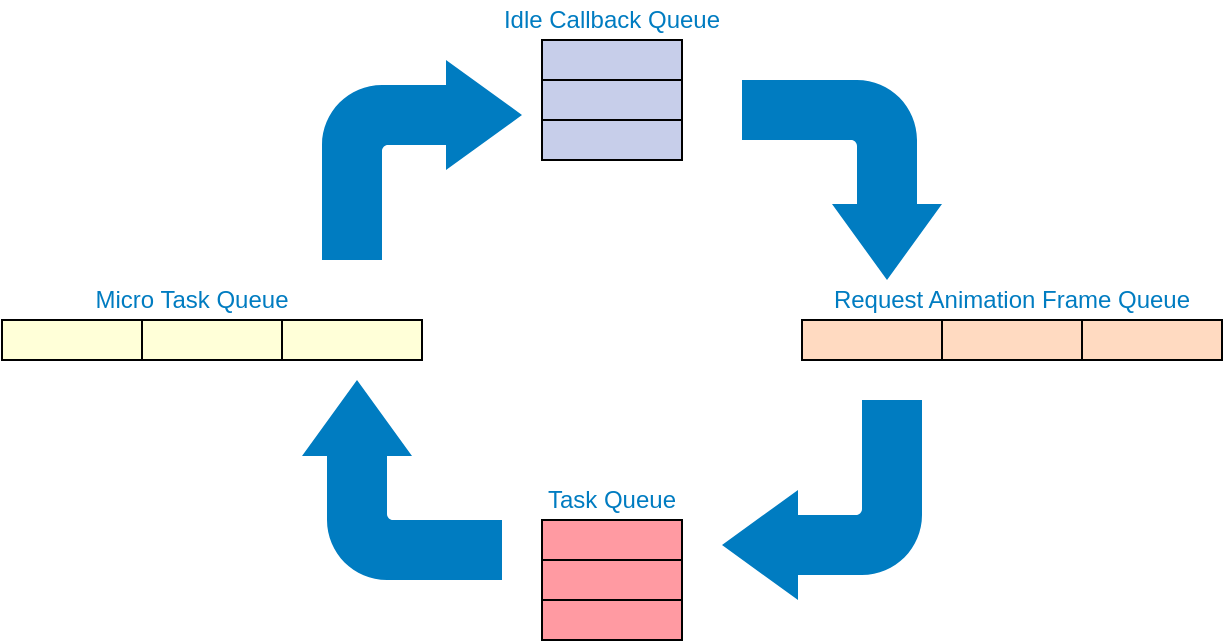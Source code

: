 <mxfile version="13.8.2"><diagram id="OA9WPDomjxpI5YW-1yNe" name="Page-1"><mxGraphModel dx="691" dy="393" grid="1" gridSize="10" guides="1" tooltips="1" connect="1" arrows="1" fold="1" page="1" pageScale="1" pageWidth="850" pageHeight="1100" math="0" shadow="0"><root><mxCell id="0"/><mxCell id="1" parent="0"/><mxCell id="EHT6HbBsKrMGDDP2nuiD-1" value="" style="rounded=0;whiteSpace=wrap;html=1;fillColor=#FF9AA2;" vertex="1" parent="1"><mxGeometry x="350" y="260" width="70" height="20" as="geometry"/></mxCell><mxCell id="EHT6HbBsKrMGDDP2nuiD-2" value="" style="rounded=0;whiteSpace=wrap;html=1;fillColor=#FF9AA2;" vertex="1" parent="1"><mxGeometry x="350" y="280" width="70" height="20" as="geometry"/></mxCell><mxCell id="EHT6HbBsKrMGDDP2nuiD-3" value="" style="rounded=0;whiteSpace=wrap;html=1;fillColor=#FF9AA2;" vertex="1" parent="1"><mxGeometry x="350" y="300" width="70" height="20" as="geometry"/></mxCell><mxCell id="EHT6HbBsKrMGDDP2nuiD-4" value="" style="html=1;shadow=0;dashed=0;align=center;verticalAlign=middle;shape=mxgraph.arrows2.bendArrow;dy=15;dx=38;notch=0;arrowHead=55;rounded=1;rotation=-90;fillColor=#007CC1;strokeColor=none;" vertex="1" parent="1"><mxGeometry x="230" y="190" width="100" height="100" as="geometry"/></mxCell><mxCell id="EHT6HbBsKrMGDDP2nuiD-6" value="" style="rounded=0;whiteSpace=wrap;html=1;fillColor=#FFFFD8;" vertex="1" parent="1"><mxGeometry x="220" y="160" width="70" height="20" as="geometry"/></mxCell><mxCell id="EHT6HbBsKrMGDDP2nuiD-7" value="" style="rounded=0;whiteSpace=wrap;html=1;fillColor=#FFFFD8;" vertex="1" parent="1"><mxGeometry x="150" y="160" width="70" height="20" as="geometry"/></mxCell><mxCell id="EHT6HbBsKrMGDDP2nuiD-8" value="" style="rounded=0;whiteSpace=wrap;html=1;fillColor=#FFFFD8;" vertex="1" parent="1"><mxGeometry x="80" y="160" width="70" height="20" as="geometry"/></mxCell><mxCell id="EHT6HbBsKrMGDDP2nuiD-9" value="" style="html=1;shadow=0;dashed=0;align=center;verticalAlign=middle;shape=mxgraph.arrows2.bendArrow;dy=15;dx=38;notch=0;arrowHead=55;rounded=1;rotation=0;fillColor=#007CC1;strokeColor=none;" vertex="1" parent="1"><mxGeometry x="240" y="30" width="100" height="100" as="geometry"/></mxCell><mxCell id="EHT6HbBsKrMGDDP2nuiD-19" value="" style="rounded=0;whiteSpace=wrap;html=1;fillColor=#C7CEEA;" vertex="1" parent="1"><mxGeometry x="350" y="20" width="70" height="20" as="geometry"/></mxCell><mxCell id="EHT6HbBsKrMGDDP2nuiD-20" value="" style="rounded=0;whiteSpace=wrap;html=1;fillColor=#C7CEEA;" vertex="1" parent="1"><mxGeometry x="350" y="40" width="70" height="20" as="geometry"/></mxCell><mxCell id="EHT6HbBsKrMGDDP2nuiD-21" value="" style="rounded=0;whiteSpace=wrap;html=1;fillColor=#C7CEEA;" vertex="1" parent="1"><mxGeometry x="350" y="60" width="70" height="20" as="geometry"/></mxCell><mxCell id="EHT6HbBsKrMGDDP2nuiD-22" value="" style="html=1;shadow=0;dashed=0;align=center;verticalAlign=middle;shape=mxgraph.arrows2.bendArrow;dy=15;dx=38;notch=0;arrowHead=55;rounded=1;rotation=90;fillColor=#007CC1;strokeColor=none;" vertex="1" parent="1"><mxGeometry x="450" y="40" width="100" height="100" as="geometry"/></mxCell><mxCell id="EHT6HbBsKrMGDDP2nuiD-23" value="" style="html=1;shadow=0;dashed=0;align=center;verticalAlign=middle;shape=mxgraph.arrows2.bendArrow;dy=15;dx=38;notch=0;arrowHead=55;rounded=1;rotation=-180;fillColor=#007CC1;strokeColor=none;" vertex="1" parent="1"><mxGeometry x="440" y="200" width="100" height="100" as="geometry"/></mxCell><mxCell id="EHT6HbBsKrMGDDP2nuiD-24" value="" style="rounded=0;whiteSpace=wrap;html=1;fillColor=#FFDAC1;" vertex="1" parent="1"><mxGeometry x="620" y="160" width="70" height="20" as="geometry"/></mxCell><mxCell id="EHT6HbBsKrMGDDP2nuiD-25" value="" style="rounded=0;whiteSpace=wrap;html=1;fillColor=#FFDAC1;" vertex="1" parent="1"><mxGeometry x="550" y="160" width="70" height="20" as="geometry"/></mxCell><mxCell id="EHT6HbBsKrMGDDP2nuiD-26" value="" style="rounded=0;whiteSpace=wrap;html=1;fillColor=#FFDAC1;" vertex="1" parent="1"><mxGeometry x="480" y="160" width="70" height="20" as="geometry"/></mxCell><mxCell id="EHT6HbBsKrMGDDP2nuiD-27" value="Request Animation Frame Queue" style="text;html=1;strokeColor=none;align=center;verticalAlign=middle;whiteSpace=wrap;rounded=0;fontColor=#007CC1;" vertex="1" parent="1"><mxGeometry x="490" y="140" width="190" height="20" as="geometry"/></mxCell><mxCell id="EHT6HbBsKrMGDDP2nuiD-28" value="Micro Task Queue" style="text;html=1;strokeColor=none;align=center;verticalAlign=middle;whiteSpace=wrap;rounded=0;fontColor=#007CC1;" vertex="1" parent="1"><mxGeometry x="80" y="140" width="190" height="20" as="geometry"/></mxCell><mxCell id="EHT6HbBsKrMGDDP2nuiD-29" value="Idle Callback Queue" style="text;html=1;strokeColor=none;align=center;verticalAlign=middle;whiteSpace=wrap;rounded=0;fontColor=#007CC1;" vertex="1" parent="1"><mxGeometry x="290" width="190" height="20" as="geometry"/></mxCell><mxCell id="EHT6HbBsKrMGDDP2nuiD-30" value="Task Queue" style="text;html=1;strokeColor=none;align=center;verticalAlign=middle;whiteSpace=wrap;rounded=0;fontColor=#007CC1;" vertex="1" parent="1"><mxGeometry x="290" y="240" width="190" height="20" as="geometry"/></mxCell></root></mxGraphModel></diagram></mxfile>